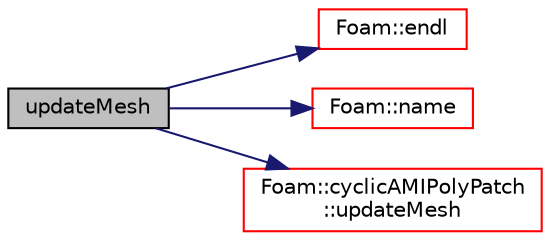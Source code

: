 digraph "updateMesh"
{
  bgcolor="transparent";
  edge [fontname="Helvetica",fontsize="10",labelfontname="Helvetica",labelfontsize="10"];
  node [fontname="Helvetica",fontsize="10",shape=record];
  rankdir="LR";
  Node336 [label="updateMesh",height=0.2,width=0.4,color="black", fillcolor="grey75", style="filled", fontcolor="black"];
  Node336 -> Node337 [color="midnightblue",fontsize="10",style="solid",fontname="Helvetica"];
  Node337 [label="Foam::endl",height=0.2,width=0.4,color="red",URL="$a21851.html#a2db8fe02a0d3909e9351bb4275b23ce4",tooltip="Add newline and flush stream. "];
  Node336 -> Node339 [color="midnightblue",fontsize="10",style="solid",fontname="Helvetica"];
  Node339 [label="Foam::name",height=0.2,width=0.4,color="red",URL="$a21851.html#adcb0df2bd4953cb6bb390272d8263c3a",tooltip="Return a string representation of a complex. "];
  Node336 -> Node342 [color="midnightblue",fontsize="10",style="solid",fontname="Helvetica"];
  Node342 [label="Foam::cyclicAMIPolyPatch\l::updateMesh",height=0.2,width=0.4,color="red",URL="$a26077.html#a06139aa7a91eeed82560f0c3d03d1845",tooltip="Update of the patch topology. "];
}
